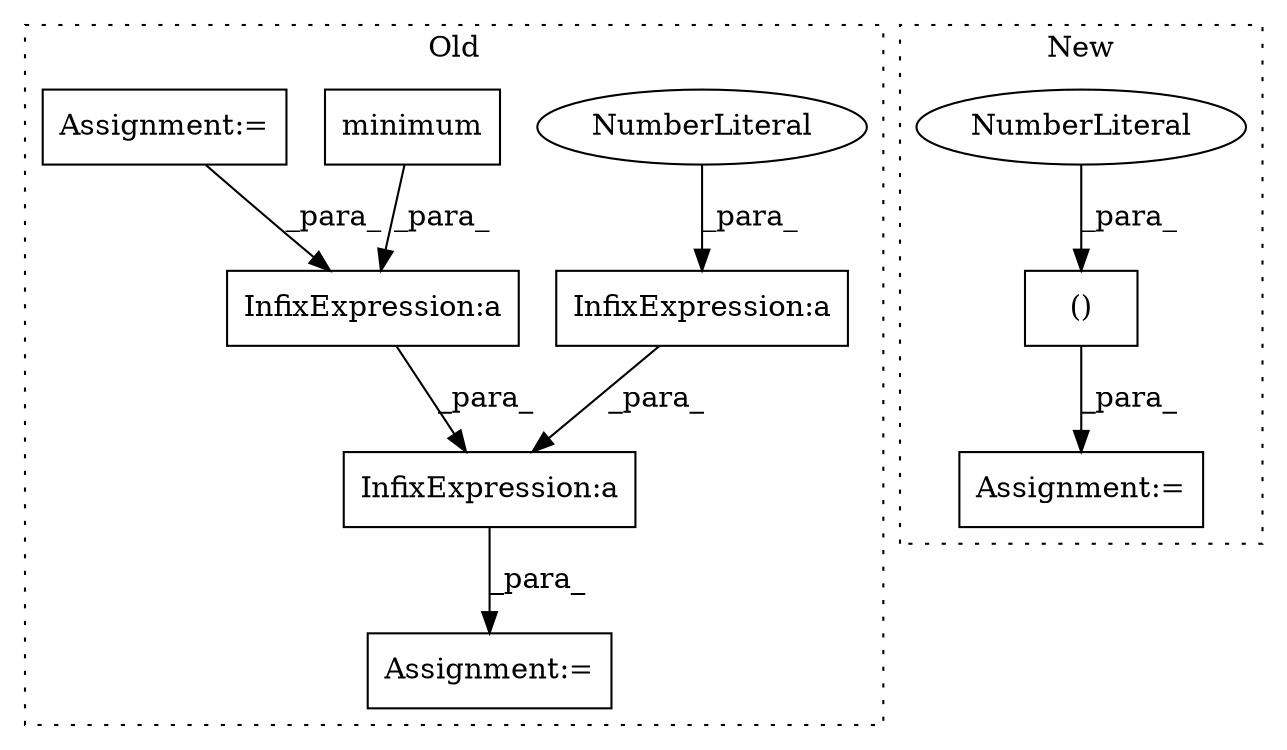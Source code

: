 digraph G {
subgraph cluster0 {
1 [label="minimum" a="32" s="6582,6675" l="8,1" shape="box"];
3 [label="Assignment:=" a="7" s="6748" l="1" shape="box"];
5 [label="InfixExpression:a" a="27" s="6413" l="3" shape="box"];
6 [label="InfixExpression:a" a="27" s="6719" l="3" shape="box"];
7 [label="InfixExpression:a" a="27" s="6754" l="3" shape="box"];
9 [label="NumberLiteral" a="34" s="6416" l="3" shape="ellipse"];
10 [label="Assignment:=" a="7" s="6462" l="1" shape="box"];
label = "Old";
style="dotted";
}
subgraph cluster1 {
2 [label="()" a="106" s="6587" l="30" shape="box"];
4 [label="Assignment:=" a="7" s="6546" l="1" shape="box"];
8 [label="NumberLiteral" a="34" s="6587" l="1" shape="ellipse"];
label = "New";
style="dotted";
}
1 -> 6 [label="_para_"];
2 -> 4 [label="_para_"];
5 -> 7 [label="_para_"];
6 -> 7 [label="_para_"];
7 -> 3 [label="_para_"];
8 -> 2 [label="_para_"];
9 -> 5 [label="_para_"];
10 -> 6 [label="_para_"];
}